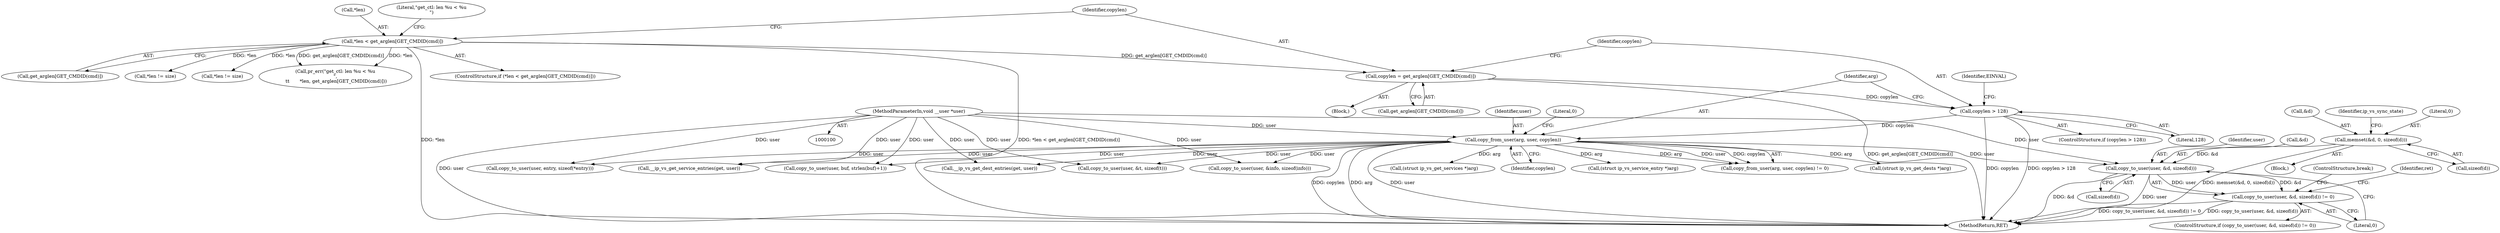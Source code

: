 digraph "0_linux_04bcef2a83f40c6db24222b27a52892cba39dffb@API" {
"1000497" [label="(Call,copy_to_user(user, &d, sizeof(d)))"];
"1000165" [label="(Call,copy_from_user(arg, user, copylen))"];
"1000103" [label="(MethodParameterIn,void __user *user)"];
"1000157" [label="(Call,copylen > 128)"];
"1000150" [label="(Call,copylen = get_arglen[GET_CMDID(cmd)])"];
"1000131" [label="(Call,*len < get_arglen[GET_CMDID(cmd)])"];
"1000425" [label="(Call,memset(&d, 0, sizeof(d)))"];
"1000496" [label="(Call,copy_to_user(user, &d, sizeof(d)) != 0)"];
"1000365" [label="(Call,(struct ip_vs_get_dests *)arg)"];
"1000150" [label="(Call,copylen = get_arglen[GET_CMDID(cmd)])"];
"1000167" [label="(Identifier,user)"];
"1000131" [label="(Call,*len < get_arglen[GET_CMDID(cmd)])"];
"1000287" [label="(Call,__ip_vs_get_service_entries(get, user))"];
"1000499" [label="(Call,&d)"];
"1000433" [label="(Identifier,ip_vs_sync_state)"];
"1000254" [label="(Call,(struct ip_vs_get_services *)arg)"];
"1000139" [label="(Call,pr_err(\"get_ctl: len %u < %u\n\",\n \t\t       *len, get_arglen[GET_CMDID(cmd)]))"];
"1000425" [label="(Call,memset(&d, 0, sizeof(d)))"];
"1000105" [label="(Block,)"];
"1000429" [label="(Call,sizeof(d))"];
"1000501" [label="(Call,sizeof(d))"];
"1000520" [label="(MethodReturn,RET)"];
"1000505" [label="(Identifier,ret)"];
"1000165" [label="(Call,copy_from_user(arg, user, copylen))"];
"1000498" [label="(Identifier,user)"];
"1000410" [label="(Call,copy_to_user(user, &t, sizeof(t)))"];
"1000495" [label="(ControlStructure,if (copy_to_user(user, &d, sizeof(d)) != 0))"];
"1000423" [label="(Block,)"];
"1000428" [label="(Literal,0)"];
"1000156" [label="(ControlStructure,if (copylen > 128))"];
"1000130" [label="(ControlStructure,if (*len < get_arglen[GET_CMDID(cmd)]))"];
"1000497" [label="(Call,copy_to_user(user, &d, sizeof(d)))"];
"1000157" [label="(Call,copylen > 128)"];
"1000158" [label="(Identifier,copylen)"];
"1000166" [label="(Identifier,arg)"];
"1000134" [label="(Call,get_arglen[GET_CMDID(cmd)])"];
"1000236" [label="(Call,copy_to_user(user, &info, sizeof(info)))"];
"1000140" [label="(Literal,\"get_ctl: len %u < %u\n\")"];
"1000503" [label="(Literal,0)"];
"1000159" [label="(Literal,128)"];
"1000152" [label="(Call,get_arglen[GET_CMDID(cmd)])"];
"1000151" [label="(Identifier,copylen)"];
"1000270" [label="(Call,*len != size)"];
"1000162" [label="(Identifier,EINVAL)"];
"1000168" [label="(Identifier,copylen)"];
"1000508" [label="(ControlStructure,break;)"];
"1000496" [label="(Call,copy_to_user(user, &d, sizeof(d)) != 0)"];
"1000340" [label="(Call,copy_to_user(user, entry, sizeof(*entry)))"];
"1000298" [label="(Call,(struct ip_vs_service_entry *)arg)"];
"1000426" [label="(Call,&d)"];
"1000381" [label="(Call,*len != size)"];
"1000164" [label="(Call,copy_from_user(arg, user, copylen) != 0)"];
"1000169" [label="(Literal,0)"];
"1000398" [label="(Call,__ip_vs_get_dest_entries(get, user))"];
"1000103" [label="(MethodParameterIn,void __user *user)"];
"1000194" [label="(Call,copy_to_user(user, buf, strlen(buf)+1))"];
"1000132" [label="(Call,*len)"];
"1000497" -> "1000496"  [label="AST: "];
"1000497" -> "1000501"  [label="CFG: "];
"1000498" -> "1000497"  [label="AST: "];
"1000499" -> "1000497"  [label="AST: "];
"1000501" -> "1000497"  [label="AST: "];
"1000503" -> "1000497"  [label="CFG: "];
"1000497" -> "1000520"  [label="DDG: user"];
"1000497" -> "1000520"  [label="DDG: &d"];
"1000497" -> "1000496"  [label="DDG: user"];
"1000497" -> "1000496"  [label="DDG: &d"];
"1000165" -> "1000497"  [label="DDG: user"];
"1000103" -> "1000497"  [label="DDG: user"];
"1000425" -> "1000497"  [label="DDG: &d"];
"1000165" -> "1000164"  [label="AST: "];
"1000165" -> "1000168"  [label="CFG: "];
"1000166" -> "1000165"  [label="AST: "];
"1000167" -> "1000165"  [label="AST: "];
"1000168" -> "1000165"  [label="AST: "];
"1000169" -> "1000165"  [label="CFG: "];
"1000165" -> "1000520"  [label="DDG: copylen"];
"1000165" -> "1000520"  [label="DDG: arg"];
"1000165" -> "1000520"  [label="DDG: user"];
"1000165" -> "1000164"  [label="DDG: arg"];
"1000165" -> "1000164"  [label="DDG: user"];
"1000165" -> "1000164"  [label="DDG: copylen"];
"1000103" -> "1000165"  [label="DDG: user"];
"1000157" -> "1000165"  [label="DDG: copylen"];
"1000165" -> "1000194"  [label="DDG: user"];
"1000165" -> "1000236"  [label="DDG: user"];
"1000165" -> "1000254"  [label="DDG: arg"];
"1000165" -> "1000287"  [label="DDG: user"];
"1000165" -> "1000298"  [label="DDG: arg"];
"1000165" -> "1000340"  [label="DDG: user"];
"1000165" -> "1000365"  [label="DDG: arg"];
"1000165" -> "1000398"  [label="DDG: user"];
"1000165" -> "1000410"  [label="DDG: user"];
"1000103" -> "1000100"  [label="AST: "];
"1000103" -> "1000520"  [label="DDG: user"];
"1000103" -> "1000194"  [label="DDG: user"];
"1000103" -> "1000236"  [label="DDG: user"];
"1000103" -> "1000287"  [label="DDG: user"];
"1000103" -> "1000340"  [label="DDG: user"];
"1000103" -> "1000398"  [label="DDG: user"];
"1000103" -> "1000410"  [label="DDG: user"];
"1000157" -> "1000156"  [label="AST: "];
"1000157" -> "1000159"  [label="CFG: "];
"1000158" -> "1000157"  [label="AST: "];
"1000159" -> "1000157"  [label="AST: "];
"1000162" -> "1000157"  [label="CFG: "];
"1000166" -> "1000157"  [label="CFG: "];
"1000157" -> "1000520"  [label="DDG: copylen > 128"];
"1000157" -> "1000520"  [label="DDG: copylen"];
"1000150" -> "1000157"  [label="DDG: copylen"];
"1000150" -> "1000105"  [label="AST: "];
"1000150" -> "1000152"  [label="CFG: "];
"1000151" -> "1000150"  [label="AST: "];
"1000152" -> "1000150"  [label="AST: "];
"1000158" -> "1000150"  [label="CFG: "];
"1000150" -> "1000520"  [label="DDG: get_arglen[GET_CMDID(cmd)]"];
"1000131" -> "1000150"  [label="DDG: get_arglen[GET_CMDID(cmd)]"];
"1000131" -> "1000130"  [label="AST: "];
"1000131" -> "1000134"  [label="CFG: "];
"1000132" -> "1000131"  [label="AST: "];
"1000134" -> "1000131"  [label="AST: "];
"1000140" -> "1000131"  [label="CFG: "];
"1000151" -> "1000131"  [label="CFG: "];
"1000131" -> "1000520"  [label="DDG: *len"];
"1000131" -> "1000520"  [label="DDG: *len < get_arglen[GET_CMDID(cmd)]"];
"1000131" -> "1000139"  [label="DDG: *len"];
"1000131" -> "1000139"  [label="DDG: get_arglen[GET_CMDID(cmd)]"];
"1000131" -> "1000270"  [label="DDG: *len"];
"1000131" -> "1000381"  [label="DDG: *len"];
"1000425" -> "1000423"  [label="AST: "];
"1000425" -> "1000429"  [label="CFG: "];
"1000426" -> "1000425"  [label="AST: "];
"1000428" -> "1000425"  [label="AST: "];
"1000429" -> "1000425"  [label="AST: "];
"1000433" -> "1000425"  [label="CFG: "];
"1000425" -> "1000520"  [label="DDG: memset(&d, 0, sizeof(d))"];
"1000496" -> "1000495"  [label="AST: "];
"1000496" -> "1000503"  [label="CFG: "];
"1000503" -> "1000496"  [label="AST: "];
"1000505" -> "1000496"  [label="CFG: "];
"1000508" -> "1000496"  [label="CFG: "];
"1000496" -> "1000520"  [label="DDG: copy_to_user(user, &d, sizeof(d)) != 0"];
"1000496" -> "1000520"  [label="DDG: copy_to_user(user, &d, sizeof(d))"];
}
